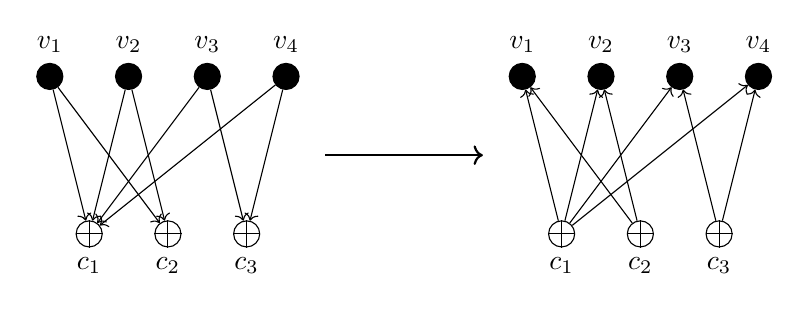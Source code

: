 \begin{tikzpicture}
\tikzstyle{vnode} = [draw,circle,fill]
%\tikzstyle{cnode} = [draw,cicle]
\def\cnode#1#2#3#4{
\begin{scope}[shift={#1}]
\node[draw,circle,label={[label distance=0.01mm]{#2}:{#3}}] at (0,0) (#4) {};
\draw (#4.north) -- (#4.south);
\draw (#4.west) -- (#4.east);
\end{scope}
}
%first graph
\node[vnode,label={[label distance=0.01mm]{90}:{$v_1$}}] at (0,0) (1v1) {};
\node[vnode,label={[label distance=0.01mm]{90}:{$v_2$}}] at (1,0) (1v2) {};
\node[vnode,label={[label distance=0.01mm]{90}:{$v_3$}}] at (2,0) (1v3) {};
\node[vnode,label={[label distance=0.01mm]{90}:{$v_4$}}] at (3,0) (1v4) {};
\cnode{(0.5,-2)}{270}{$c_1$}{1c1};
\cnode{(1.5,-2)}{270}{$c_2$}{1c2};
\cnode{(2.5,-2)}{270}{$c_3$}{1c3};
\draw[->] (1v1) -- (1c1);
\draw[->] (1v1) -- (1c2);
\draw[->] (1v2) -- (1c1);
\draw[->] (1v2) -- (1c2);
\draw[->] (1v3) -- (1c1);
\draw[->] (1v3) -- (1c3);
\draw[->] (1v4) -- (1c1);
\draw[->] (1v4) -- (1c3);

%second graph
\node[vnode,label={[label distance=0.01mm]{90}:{$v_1$}}] at (6,0) (2v1) {};
\node[vnode,label={[label distance=0.01mm]{90}:{$v_2$}}] at (7,0) (2v2) {};
\node[vnode,label={[label distance=0.01mm]{90}:{$v_3$}}] at (8,0) (2v3) {};
\node[vnode,label={[label distance=0.01mm]{90}:{$v_4$}}] at (9,0) (2v4) {};
\cnode{(6.5,-2)}{270}{$c_1$}{2c1};
\cnode{(7.5,-2)}{270}{$c_2$}{2c2};
\cnode{(8.5,-2)}{270}{$c_3$}{2c3};
\draw[->] (2c1) -- (2v1);
\draw[->] (2c1) -- (2v2);
\draw[->] (2c1) -- (2v3);
\draw[->] (2c1) -- (2v4);
\draw[->] (2c2) -- (2v1);
\draw[->] (2c2) -- (2v2);
\draw[->] (2c3) -- (2v3);
\draw[->] (2c3) -- (2v4);
\draw[->,thick] (3.5,-1) -- (5.5,-1);
\end{tikzpicture}